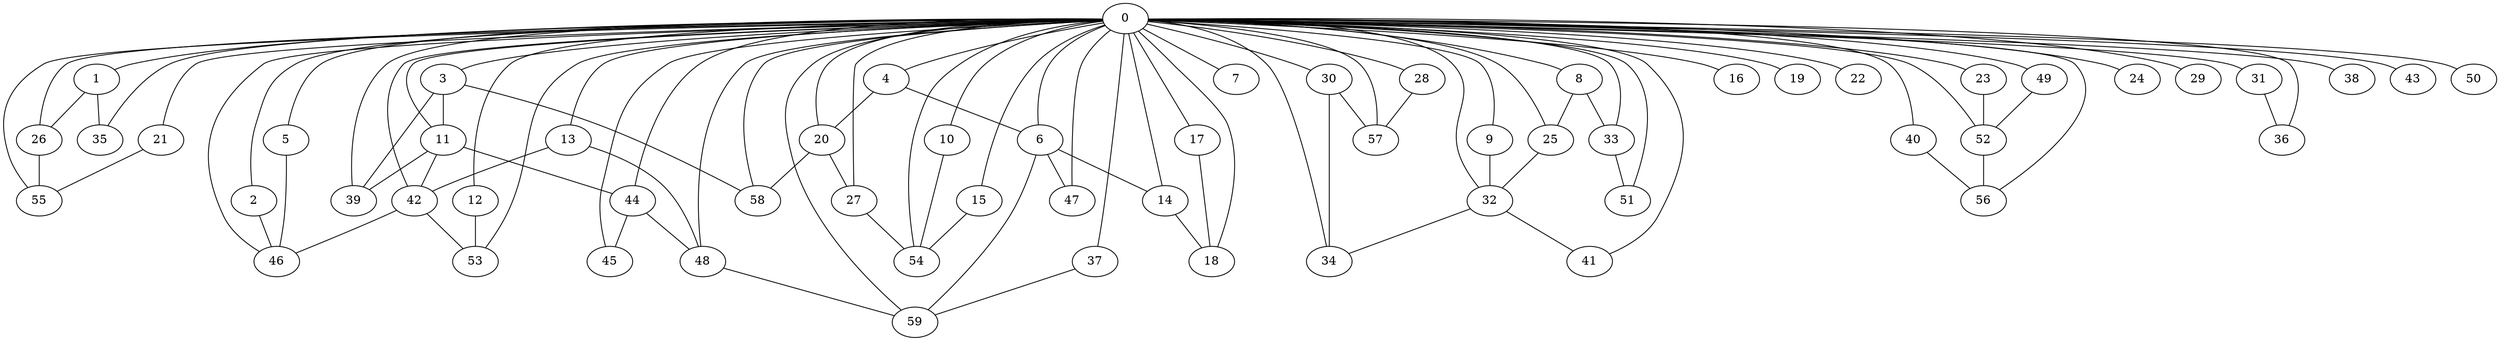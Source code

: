 
graph graphname {
    0 -- 1
0 -- 2
0 -- 3
0 -- 4
0 -- 5
0 -- 6
0 -- 7
0 -- 8
0 -- 9
0 -- 10
0 -- 11
0 -- 12
0 -- 13
0 -- 14
0 -- 15
0 -- 16
0 -- 17
0 -- 18
0 -- 19
0 -- 20
0 -- 21
0 -- 22
0 -- 23
0 -- 24
0 -- 25
0 -- 26
0 -- 27
0 -- 28
0 -- 29
0 -- 30
0 -- 31
0 -- 32
0 -- 33
0 -- 34
0 -- 35
0 -- 36
0 -- 37
0 -- 38
0 -- 39
0 -- 40
0 -- 41
0 -- 42
0 -- 43
0 -- 44
0 -- 45
0 -- 46
0 -- 47
0 -- 48
0 -- 49
0 -- 50
0 -- 51
0 -- 52
0 -- 53
0 -- 54
0 -- 55
0 -- 56
0 -- 57
0 -- 58
0 -- 59
1 -- 26
1 -- 35
2 -- 46
3 -- 11
3 -- 58
3 -- 39
4 -- 6
4 -- 20
5 -- 46
6 -- 47
6 -- 14
6 -- 59
8 -- 25
8 -- 33
9 -- 32
10 -- 54
11 -- 39
11 -- 42
11 -- 44
12 -- 53
13 -- 48
13 -- 42
14 -- 18
15 -- 54
17 -- 18
20 -- 58
20 -- 27
21 -- 55
23 -- 52
25 -- 32
26 -- 55
27 -- 54
28 -- 57
30 -- 57
30 -- 34
31 -- 36
32 -- 41
32 -- 34
33 -- 51
37 -- 59
40 -- 56
42 -- 53
42 -- 46
44 -- 48
44 -- 45
48 -- 59
49 -- 52
52 -- 56

}

